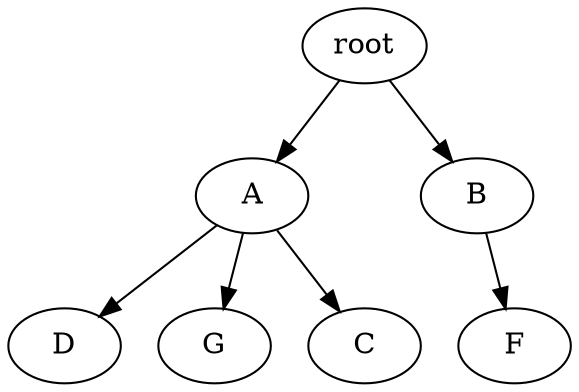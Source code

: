 digraph G {
	0 [label=root]
	1 [label=A]
	0 -> 1
	2 [label=B]
	0 -> 2
	3 [label=D]
	1 -> 3
	4 [label=G]
	1 -> 4
	5 [label=C]
	1 -> 5
	6 [label=F]
	2 -> 6
}
